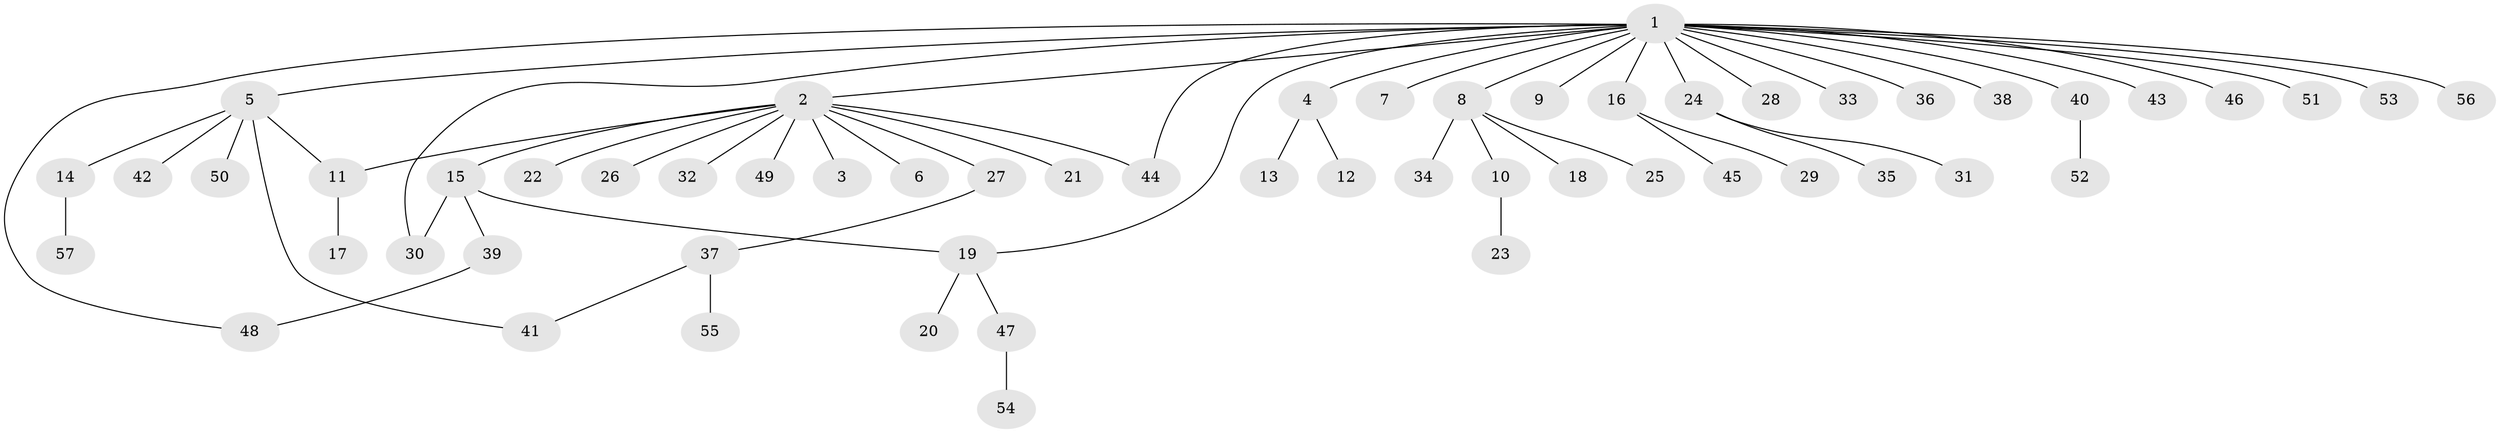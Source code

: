 // coarse degree distribution, {18: 0.02564102564102564, 1: 0.7692307692307693, 2: 0.1794871794871795, 16: 0.02564102564102564}
// Generated by graph-tools (version 1.1) at 2025/50/03/04/25 21:50:18]
// undirected, 57 vertices, 62 edges
graph export_dot {
graph [start="1"]
  node [color=gray90,style=filled];
  1;
  2;
  3;
  4;
  5;
  6;
  7;
  8;
  9;
  10;
  11;
  12;
  13;
  14;
  15;
  16;
  17;
  18;
  19;
  20;
  21;
  22;
  23;
  24;
  25;
  26;
  27;
  28;
  29;
  30;
  31;
  32;
  33;
  34;
  35;
  36;
  37;
  38;
  39;
  40;
  41;
  42;
  43;
  44;
  45;
  46;
  47;
  48;
  49;
  50;
  51;
  52;
  53;
  54;
  55;
  56;
  57;
  1 -- 2;
  1 -- 4;
  1 -- 5;
  1 -- 7;
  1 -- 8;
  1 -- 9;
  1 -- 16;
  1 -- 19;
  1 -- 24;
  1 -- 28;
  1 -- 30;
  1 -- 33;
  1 -- 36;
  1 -- 38;
  1 -- 40;
  1 -- 43;
  1 -- 44;
  1 -- 46;
  1 -- 48;
  1 -- 51;
  1 -- 53;
  1 -- 56;
  2 -- 3;
  2 -- 6;
  2 -- 11;
  2 -- 15;
  2 -- 21;
  2 -- 22;
  2 -- 26;
  2 -- 27;
  2 -- 32;
  2 -- 44;
  2 -- 49;
  4 -- 12;
  4 -- 13;
  5 -- 11;
  5 -- 14;
  5 -- 41;
  5 -- 42;
  5 -- 50;
  8 -- 10;
  8 -- 18;
  8 -- 25;
  8 -- 34;
  10 -- 23;
  11 -- 17;
  14 -- 57;
  15 -- 19;
  15 -- 30;
  15 -- 39;
  16 -- 29;
  16 -- 45;
  19 -- 20;
  19 -- 47;
  24 -- 31;
  24 -- 35;
  27 -- 37;
  37 -- 41;
  37 -- 55;
  39 -- 48;
  40 -- 52;
  47 -- 54;
}

